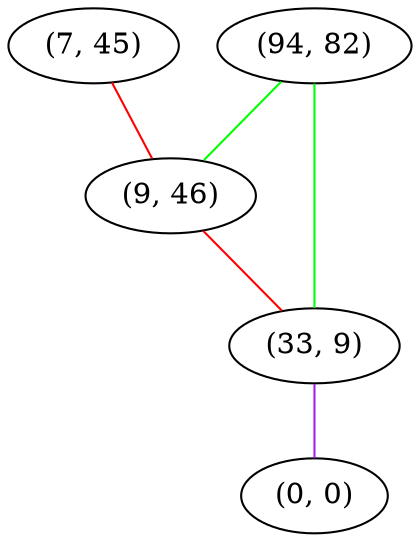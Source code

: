 graph "" {
"(94, 82)";
"(7, 45)";
"(9, 46)";
"(33, 9)";
"(0, 0)";
"(94, 82)" -- "(9, 46)"  [color=green, key=0, weight=2];
"(94, 82)" -- "(33, 9)"  [color=green, key=0, weight=2];
"(7, 45)" -- "(9, 46)"  [color=red, key=0, weight=1];
"(9, 46)" -- "(33, 9)"  [color=red, key=0, weight=1];
"(33, 9)" -- "(0, 0)"  [color=purple, key=0, weight=4];
}

